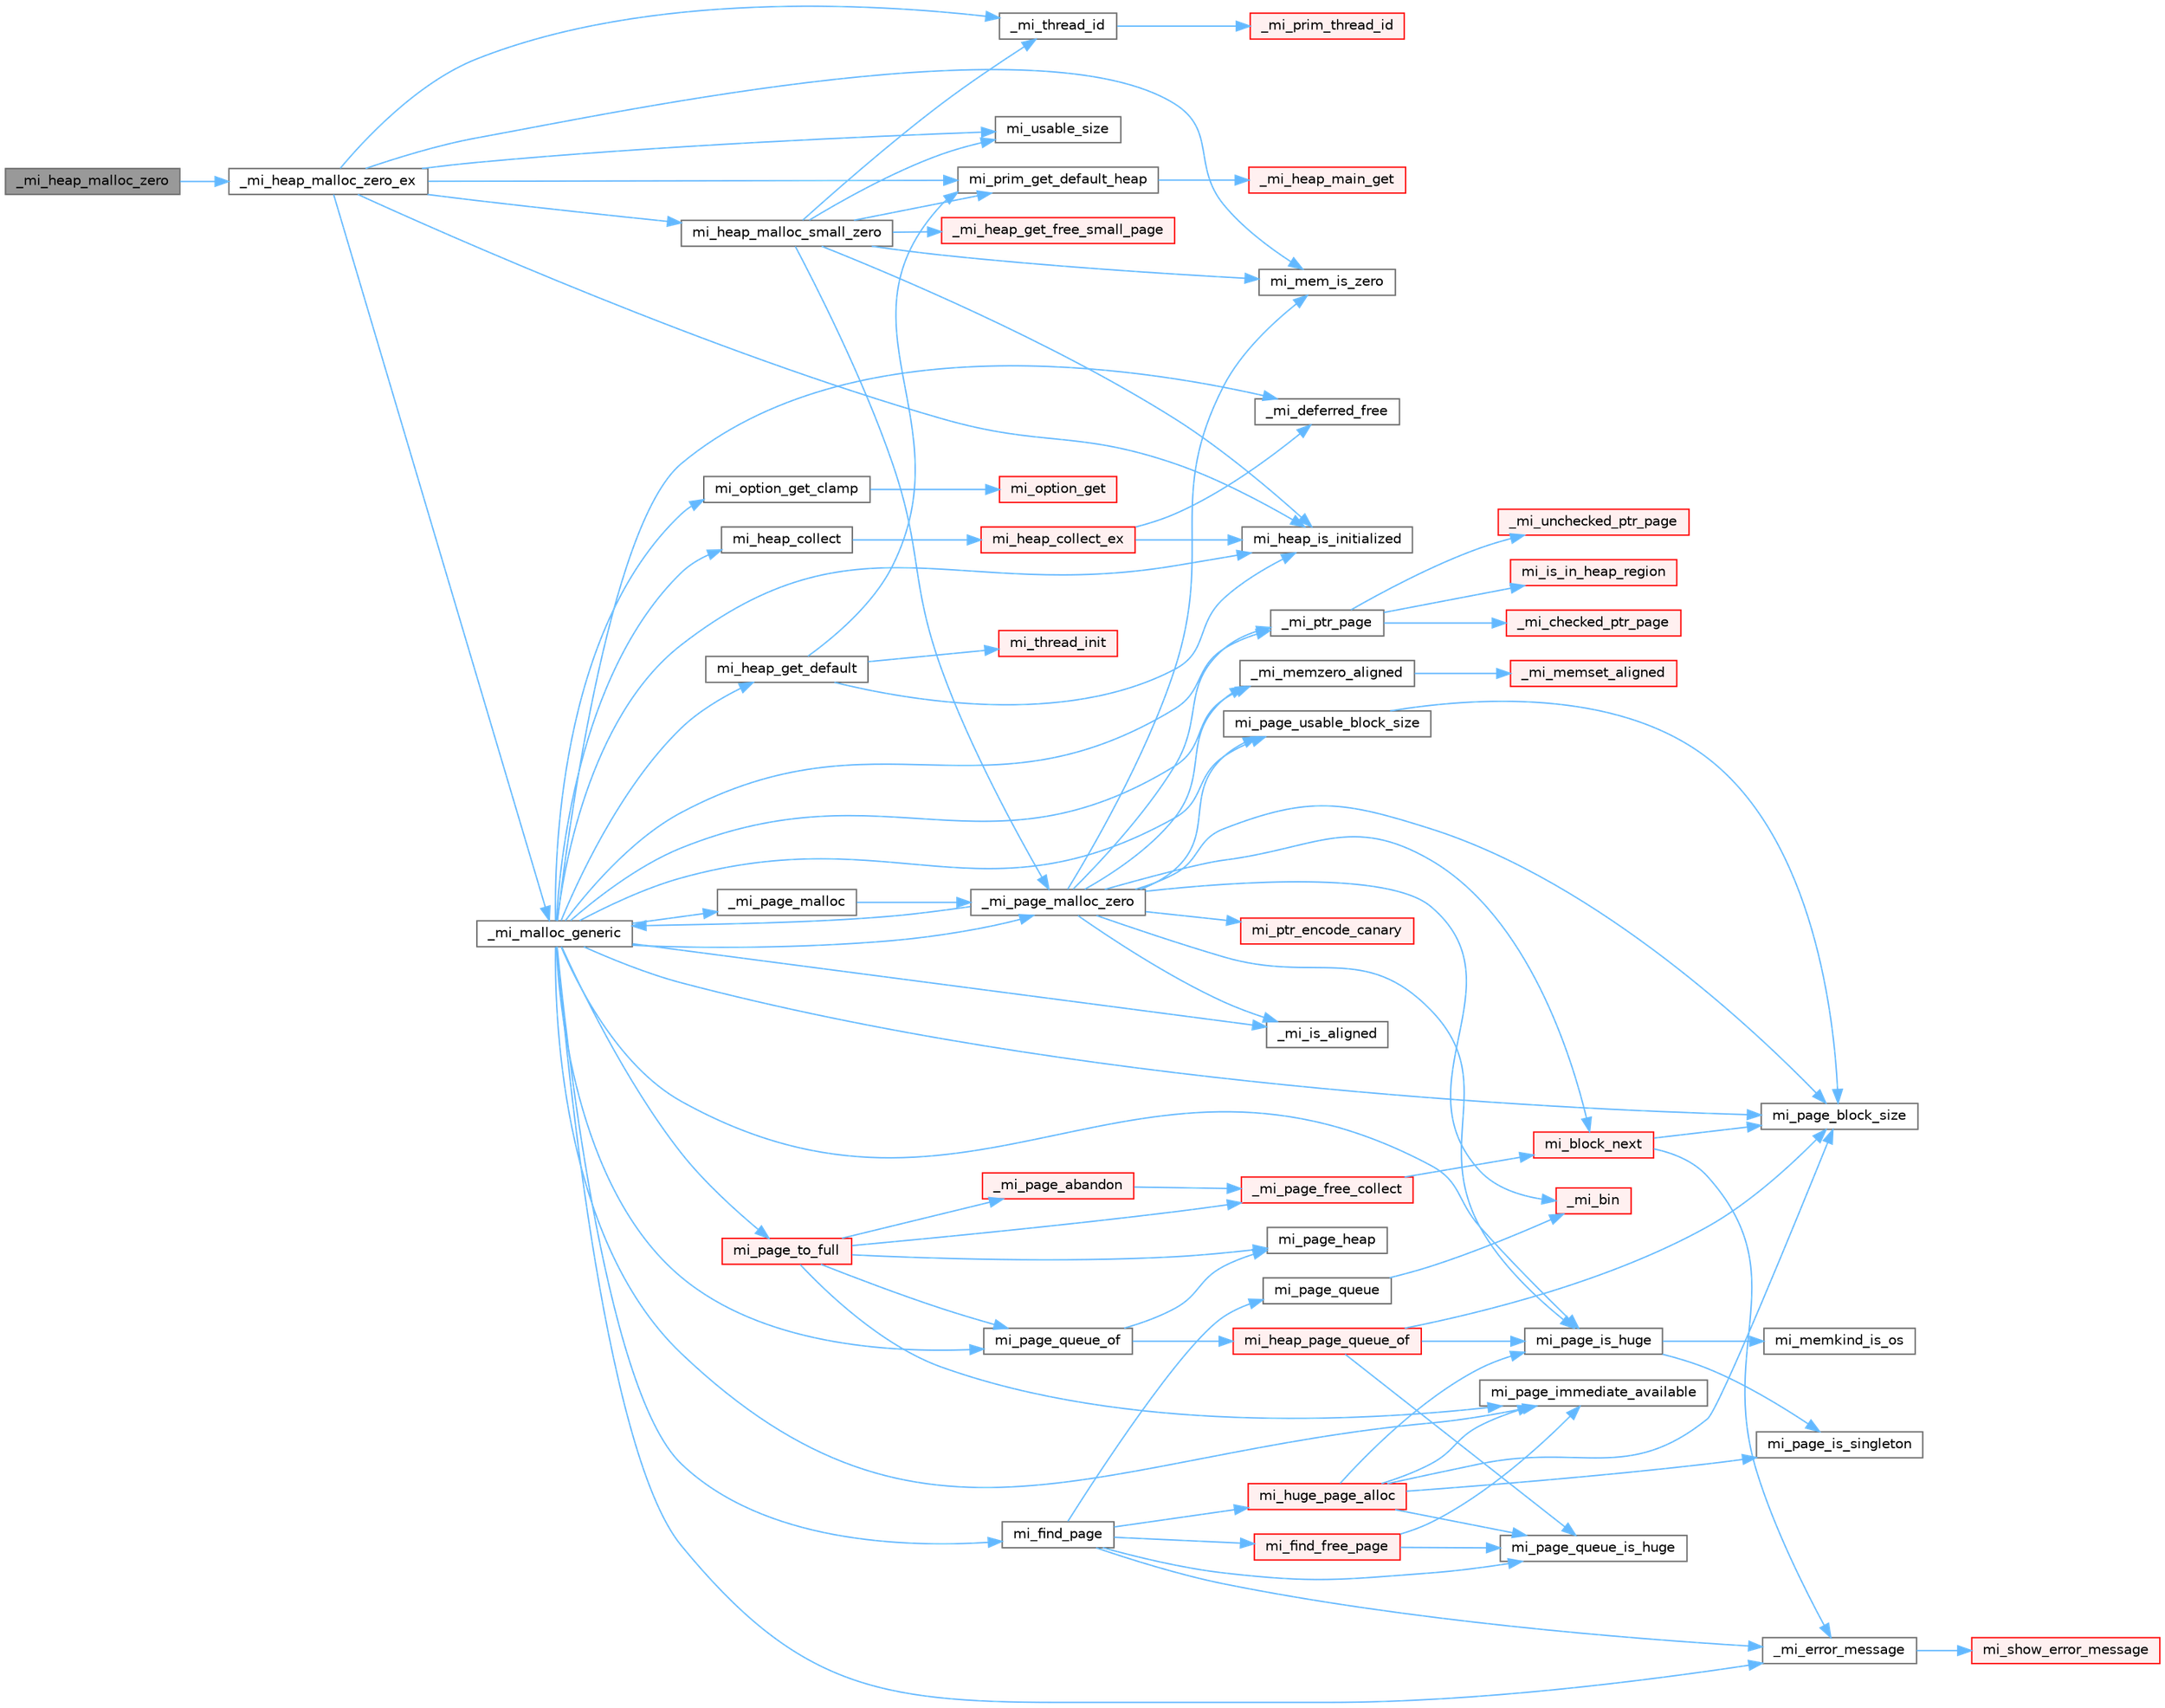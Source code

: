 digraph "_mi_heap_malloc_zero"
{
 // LATEX_PDF_SIZE
  bgcolor="transparent";
  edge [fontname=Helvetica,fontsize=10,labelfontname=Helvetica,labelfontsize=10];
  node [fontname=Helvetica,fontsize=10,shape=box,height=0.2,width=0.4];
  rankdir="LR";
  Node1 [id="Node000001",label="_mi_heap_malloc_zero",height=0.2,width=0.4,color="gray40", fillcolor="grey60", style="filled", fontcolor="black",tooltip=" "];
  Node1 -> Node2 [id="edge90_Node000001_Node000002",color="steelblue1",style="solid",tooltip=" "];
  Node2 [id="Node000002",label="_mi_heap_malloc_zero_ex",height=0.2,width=0.4,color="grey40", fillcolor="white", style="filled",URL="$alloc_8c.html#a834d11c48c89145e6844b786afa5b7f1",tooltip=" "];
  Node2 -> Node3 [id="edge91_Node000002_Node000003",color="steelblue1",style="solid",tooltip=" "];
  Node3 [id="Node000003",label="_mi_malloc_generic",height=0.2,width=0.4,color="grey40", fillcolor="white", style="filled",URL="$page_8c.html#adcb79462f17b2e37218412f941269aa7",tooltip=" "];
  Node3 -> Node4 [id="edge92_Node000003_Node000004",color="steelblue1",style="solid",tooltip=" "];
  Node4 [id="Node000004",label="_mi_deferred_free",height=0.2,width=0.4,color="grey40", fillcolor="white", style="filled",URL="$_e_a_s_t_l_2packages_2mimalloc_2include_2mimalloc_2internal_8h.html#aede81c520000cbb08ad669e096c94d51",tooltip=" "];
  Node3 -> Node5 [id="edge93_Node000003_Node000005",color="steelblue1",style="solid",tooltip=" "];
  Node5 [id="Node000005",label="_mi_error_message",height=0.2,width=0.4,color="grey40", fillcolor="white", style="filled",URL="$options_8c.html#a2bebc073bcaac71658e57bb260c2e426",tooltip=" "];
  Node5 -> Node6 [id="edge94_Node000005_Node000006",color="steelblue1",style="solid",tooltip=" "];
  Node6 [id="Node000006",label="mi_show_error_message",height=0.2,width=0.4,color="red", fillcolor="#FFF0F0", style="filled",URL="$options_8c.html#a025f32c63014753e87fd7a579d2bb8aa",tooltip=" "];
  Node3 -> Node42 [id="edge95_Node000003_Node000042",color="steelblue1",style="solid",tooltip=" "];
  Node42 [id="Node000042",label="_mi_is_aligned",height=0.2,width=0.4,color="grey40", fillcolor="white", style="filled",URL="$_e_a_s_t_l_2packages_2mimalloc_2include_2mimalloc_2internal_8h.html#ad446ae4d82cbdbd78dfbe46fa2330555",tooltip=" "];
  Node3 -> Node43 [id="edge96_Node000003_Node000043",color="steelblue1",style="solid",tooltip=" "];
  Node43 [id="Node000043",label="_mi_memzero_aligned",height=0.2,width=0.4,color="grey40", fillcolor="white", style="filled",URL="$_e_a_s_t_l_2packages_2mimalloc_2include_2mimalloc_2internal_8h.html#aa1d3beee9d492fc175ac2584e50fd8ea",tooltip=" "];
  Node43 -> Node44 [id="edge97_Node000043_Node000044",color="steelblue1",style="solid",tooltip=" "];
  Node44 [id="Node000044",label="_mi_memset_aligned",height=0.2,width=0.4,color="red", fillcolor="#FFF0F0", style="filled",URL="$_e_a_s_t_l_2packages_2mimalloc_2include_2mimalloc_2internal_8h.html#a770dbf90c89e7e7761f2f99c0fc28115",tooltip=" "];
  Node3 -> Node46 [id="edge98_Node000003_Node000046",color="steelblue1",style="solid",tooltip=" "];
  Node46 [id="Node000046",label="_mi_page_malloc",height=0.2,width=0.4,color="grey40", fillcolor="white", style="filled",URL="$alloc_8c.html#a97c32575c2b27f4dc75af2429c45819d",tooltip=" "];
  Node46 -> Node47 [id="edge99_Node000046_Node000047",color="steelblue1",style="solid",tooltip=" "];
  Node47 [id="Node000047",label="_mi_page_malloc_zero",height=0.2,width=0.4,color="grey40", fillcolor="white", style="filled",URL="$alloc_8c.html#afd278f60e743bee5d9df559422f3455b",tooltip=" "];
  Node47 -> Node48 [id="edge100_Node000047_Node000048",color="steelblue1",style="solid",tooltip=" "];
  Node48 [id="Node000048",label="_mi_bin",height=0.2,width=0.4,color="red", fillcolor="#FFF0F0", style="filled",URL="$page-queue_8c.html#a0d92abe27db4a21968468b2fe73473d6",tooltip=" "];
  Node47 -> Node42 [id="edge101_Node000047_Node000042",color="steelblue1",style="solid",tooltip=" "];
  Node47 -> Node3 [id="edge102_Node000047_Node000003",color="steelblue1",style="solid",tooltip=" "];
  Node47 -> Node43 [id="edge103_Node000047_Node000043",color="steelblue1",style="solid",tooltip=" "];
  Node47 -> Node54 [id="edge104_Node000047_Node000054",color="steelblue1",style="solid",tooltip=" "];
  Node54 [id="Node000054",label="_mi_ptr_page",height=0.2,width=0.4,color="grey40", fillcolor="white", style="filled",URL="$_e_a_s_t_l_2packages_2mimalloc_2include_2mimalloc_2internal_8h.html#acd84a462a2045538d19ecc56e6cc29f6",tooltip=" "];
  Node54 -> Node55 [id="edge105_Node000054_Node000055",color="steelblue1",style="solid",tooltip=" "];
  Node55 [id="Node000055",label="_mi_checked_ptr_page",height=0.2,width=0.4,color="red", fillcolor="#FFF0F0", style="filled",URL="$_e_a_s_t_l_2packages_2mimalloc_2include_2mimalloc_2internal_8h.html#aae1cb48b790d504329cb8031a6a716ef",tooltip=" "];
  Node54 -> Node57 [id="edge106_Node000054_Node000057",color="steelblue1",style="solid",tooltip=" "];
  Node57 [id="Node000057",label="_mi_unchecked_ptr_page",height=0.2,width=0.4,color="red", fillcolor="#FFF0F0", style="filled",URL="$_e_a_s_t_l_2packages_2mimalloc_2include_2mimalloc_2internal_8h.html#af17a42b9aa712fc80ff8d725eb2300ec",tooltip=" "];
  Node54 -> Node58 [id="edge107_Node000054_Node000058",color="steelblue1",style="solid",tooltip=" "];
  Node58 [id="Node000058",label="mi_is_in_heap_region",height=0.2,width=0.4,color="red", fillcolor="#FFF0F0", style="filled",URL="$group__extended.html#ga5f071b10d4df1c3658e04e7fd67a94e6",tooltip=" "];
  Node47 -> Node61 [id="edge108_Node000047_Node000061",color="steelblue1",style="solid",tooltip=" "];
  Node61 [id="Node000061",label="mi_block_next",height=0.2,width=0.4,color="red", fillcolor="#FFF0F0", style="filled",URL="$_e_a_s_t_l_2packages_2mimalloc_2include_2mimalloc_2internal_8h.html#aaa5daf3a8b3db89666b6861cbb1e2f96",tooltip=" "];
  Node61 -> Node5 [id="edge109_Node000061_Node000005",color="steelblue1",style="solid",tooltip=" "];
  Node61 -> Node69 [id="edge110_Node000061_Node000069",color="steelblue1",style="solid",tooltip=" "];
  Node69 [id="Node000069",label="mi_page_block_size",height=0.2,width=0.4,color="grey40", fillcolor="white", style="filled",URL="$_e_a_s_t_l_2packages_2mimalloc_2include_2mimalloc_2internal_8h.html#a6134893990c1f09da2b40092ceecc780",tooltip=" "];
  Node47 -> Node71 [id="edge111_Node000047_Node000071",color="steelblue1",style="solid",tooltip=" "];
  Node71 [id="Node000071",label="mi_mem_is_zero",height=0.2,width=0.4,color="grey40", fillcolor="white", style="filled",URL="$_e_a_s_t_l_2packages_2mimalloc_2include_2mimalloc_2internal_8h.html#a8391ae55dd6885bd38593f740fd349a4",tooltip=" "];
  Node47 -> Node69 [id="edge112_Node000047_Node000069",color="steelblue1",style="solid",tooltip=" "];
  Node47 -> Node72 [id="edge113_Node000047_Node000072",color="steelblue1",style="solid",tooltip=" "];
  Node72 [id="Node000072",label="mi_page_is_huge",height=0.2,width=0.4,color="grey40", fillcolor="white", style="filled",URL="$_e_a_s_t_l_2packages_2mimalloc_2include_2mimalloc_2internal_8h.html#aebe1b18846bd3fc16de5b52cd2250bec",tooltip=" "];
  Node72 -> Node73 [id="edge114_Node000072_Node000073",color="steelblue1",style="solid",tooltip=" "];
  Node73 [id="Node000073",label="mi_memkind_is_os",height=0.2,width=0.4,color="grey40", fillcolor="white", style="filled",URL="$types_8h.html#a7b53315c793e6a0934fb369cfb0dc388",tooltip=" "];
  Node72 -> Node74 [id="edge115_Node000072_Node000074",color="steelblue1",style="solid",tooltip=" "];
  Node74 [id="Node000074",label="mi_page_is_singleton",height=0.2,width=0.4,color="grey40", fillcolor="white", style="filled",URL="$_e_a_s_t_l_2packages_2mimalloc_2include_2mimalloc_2internal_8h.html#a1b94ed5207a90334cdecba2006d91038",tooltip=" "];
  Node47 -> Node75 [id="edge116_Node000047_Node000075",color="steelblue1",style="solid",tooltip=" "];
  Node75 [id="Node000075",label="mi_page_usable_block_size",height=0.2,width=0.4,color="grey40", fillcolor="white", style="filled",URL="$_e_a_s_t_l_2packages_2mimalloc_2include_2mimalloc_2internal_8h.html#a432abca03d059a7d40d8d39617afc8f7",tooltip=" "];
  Node75 -> Node69 [id="edge117_Node000075_Node000069",color="steelblue1",style="solid",tooltip=" "];
  Node47 -> Node76 [id="edge118_Node000047_Node000076",color="steelblue1",style="solid",tooltip=" "];
  Node76 [id="Node000076",label="mi_ptr_encode_canary",height=0.2,width=0.4,color="red", fillcolor="#FFF0F0", style="filled",URL="$_e_a_s_t_l_2packages_2mimalloc_2include_2mimalloc_2internal_8h.html#afc7cd0f28b20eddef19b40acd724a1cf",tooltip=" "];
  Node3 -> Node47 [id="edge119_Node000003_Node000047",color="steelblue1",style="solid",tooltip=" "];
  Node3 -> Node54 [id="edge120_Node000003_Node000054",color="steelblue1",style="solid",tooltip=" "];
  Node3 -> Node79 [id="edge121_Node000003_Node000079",color="steelblue1",style="solid",tooltip=" "];
  Node79 [id="Node000079",label="mi_find_page",height=0.2,width=0.4,color="grey40", fillcolor="white", style="filled",URL="$page_8c.html#aeaa06e36da1cb82dbf0f99e7742ecff8",tooltip=" "];
  Node79 -> Node5 [id="edge122_Node000079_Node000005",color="steelblue1",style="solid",tooltip=" "];
  Node79 -> Node80 [id="edge123_Node000079_Node000080",color="steelblue1",style="solid",tooltip=" "];
  Node80 [id="Node000080",label="mi_find_free_page",height=0.2,width=0.4,color="red", fillcolor="#FFF0F0", style="filled",URL="$page_8c.html#acb83ee20964fa6632dd3be64b35a25bb",tooltip=" "];
  Node80 -> Node106 [id="edge124_Node000080_Node000106",color="steelblue1",style="solid",tooltip=" "];
  Node106 [id="Node000106",label="mi_page_immediate_available",height=0.2,width=0.4,color="grey40", fillcolor="white", style="filled",URL="$_e_a_s_t_l_2packages_2mimalloc_2include_2mimalloc_2internal_8h.html#a87596f606325115ec4f43046dfd3d64a",tooltip=" "];
  Node80 -> Node268 [id="edge125_Node000080_Node000268",color="steelblue1",style="solid",tooltip=" "];
  Node268 [id="Node000268",label="mi_page_queue_is_huge",height=0.2,width=0.4,color="grey40", fillcolor="white", style="filled",URL="$page-queue_8c.html#a06408445b78873dce28c5c6e29be9153",tooltip=" "];
  Node79 -> Node389 [id="edge126_Node000079_Node000389",color="steelblue1",style="solid",tooltip=" "];
  Node389 [id="Node000389",label="mi_huge_page_alloc",height=0.2,width=0.4,color="red", fillcolor="#FFF0F0", style="filled",URL="$page_8c.html#a3d592e833ced8aeb15b5cec83f0b1374",tooltip=" "];
  Node389 -> Node69 [id="edge127_Node000389_Node000069",color="steelblue1",style="solid",tooltip=" "];
  Node389 -> Node106 [id="edge128_Node000389_Node000106",color="steelblue1",style="solid",tooltip=" "];
  Node389 -> Node72 [id="edge129_Node000389_Node000072",color="steelblue1",style="solid",tooltip=" "];
  Node389 -> Node74 [id="edge130_Node000389_Node000074",color="steelblue1",style="solid",tooltip=" "];
  Node389 -> Node268 [id="edge131_Node000389_Node000268",color="steelblue1",style="solid",tooltip=" "];
  Node79 -> Node390 [id="edge132_Node000079_Node000390",color="steelblue1",style="solid",tooltip=" "];
  Node390 [id="Node000390",label="mi_page_queue",height=0.2,width=0.4,color="grey40", fillcolor="white", style="filled",URL="$_e_a_s_t_l_2packages_2mimalloc_2include_2mimalloc_2internal_8h.html#a3c9ff51031747112ac3891260143a552",tooltip=" "];
  Node390 -> Node48 [id="edge133_Node000390_Node000048",color="steelblue1",style="solid",tooltip=" "];
  Node79 -> Node268 [id="edge134_Node000079_Node000268",color="steelblue1",style="solid",tooltip=" "];
  Node3 -> Node391 [id="edge135_Node000003_Node000391",color="steelblue1",style="solid",tooltip=" "];
  Node391 [id="Node000391",label="mi_heap_collect",height=0.2,width=0.4,color="grey40", fillcolor="white", style="filled",URL="$group__heap.html#ga7922f7495cde30b1984d0e6072419298",tooltip="Release outstanding resources in a specific heap."];
  Node391 -> Node392 [id="edge136_Node000391_Node000392",color="steelblue1",style="solid",tooltip=" "];
  Node392 [id="Node000392",label="mi_heap_collect_ex",height=0.2,width=0.4,color="red", fillcolor="#FFF0F0", style="filled",URL="$heap_8c.html#a13231466662ebaf79b77c254d4c7f389",tooltip=" "];
  Node392 -> Node4 [id="edge137_Node000392_Node000004",color="steelblue1",style="solid",tooltip=" "];
  Node392 -> Node393 [id="edge138_Node000392_Node000393",color="steelblue1",style="solid",tooltip=" "];
  Node393 [id="Node000393",label="mi_heap_is_initialized",height=0.2,width=0.4,color="grey40", fillcolor="white", style="filled",URL="$_e_a_s_t_l_2packages_2mimalloc_2include_2mimalloc_2internal_8h.html#a320c7d8a15c57974d3b105558a2a55e6",tooltip=" "];
  Node3 -> Node403 [id="edge139_Node000003_Node000403",color="steelblue1",style="solid",tooltip=" "];
  Node403 [id="Node000403",label="mi_heap_get_default",height=0.2,width=0.4,color="grey40", fillcolor="white", style="filled",URL="$group__heap.html#ga14c667a6e2c5d28762d8cb7d4e057909",tooltip=" "];
  Node403 -> Node393 [id="edge140_Node000403_Node000393",color="steelblue1",style="solid",tooltip=" "];
  Node403 -> Node306 [id="edge141_Node000403_Node000306",color="steelblue1",style="solid",tooltip=" "];
  Node306 [id="Node000306",label="mi_prim_get_default_heap",height=0.2,width=0.4,color="grey40", fillcolor="white", style="filled",URL="$prim_8h.html#a986e62564728229db3ccecbd6e97fd98",tooltip=" "];
  Node306 -> Node307 [id="edge142_Node000306_Node000307",color="steelblue1",style="solid",tooltip=" "];
  Node307 [id="Node000307",label="_mi_heap_main_get",height=0.2,width=0.4,color="red", fillcolor="#FFF0F0", style="filled",URL="$_e_a_s_t_l_2packages_2mimalloc_2src_2init_8c.html#a1feeb4148fb048caf23361152895a55c",tooltip=" "];
  Node403 -> Node404 [id="edge143_Node000403_Node000404",color="steelblue1",style="solid",tooltip=" "];
  Node404 [id="Node000404",label="mi_thread_init",height=0.2,width=0.4,color="red", fillcolor="#FFF0F0", style="filled",URL="$group__extended.html#gaf8e73efc2cbca9ebfdfb166983a04c17",tooltip=" "];
  Node3 -> Node393 [id="edge144_Node000003_Node000393",color="steelblue1",style="solid",tooltip=" "];
  Node3 -> Node244 [id="edge145_Node000003_Node000244",color="steelblue1",style="solid",tooltip=" "];
  Node244 [id="Node000244",label="mi_option_get_clamp",height=0.2,width=0.4,color="grey40", fillcolor="white", style="filled",URL="$group__options.html#ga96ad9c406338bd314cfe878cfc9bf723",tooltip=" "];
  Node244 -> Node8 [id="edge146_Node000244_Node000008",color="steelblue1",style="solid",tooltip=" "];
  Node8 [id="Node000008",label="mi_option_get",height=0.2,width=0.4,color="red", fillcolor="#FFF0F0", style="filled",URL="$group__options.html#ga7e8af195cc81d3fa64ccf2662caa565a",tooltip=" "];
  Node3 -> Node69 [id="edge147_Node000003_Node000069",color="steelblue1",style="solid",tooltip=" "];
  Node3 -> Node106 [id="edge148_Node000003_Node000106",color="steelblue1",style="solid",tooltip=" "];
  Node3 -> Node72 [id="edge149_Node000003_Node000072",color="steelblue1",style="solid",tooltip=" "];
  Node3 -> Node265 [id="edge150_Node000003_Node000265",color="steelblue1",style="solid",tooltip=" "];
  Node265 [id="Node000265",label="mi_page_queue_of",height=0.2,width=0.4,color="grey40", fillcolor="white", style="filled",URL="$page-queue_8c.html#a59942bb22e34833289b85a5c70d81f97",tooltip=" "];
  Node265 -> Node266 [id="edge151_Node000265_Node000266",color="steelblue1",style="solid",tooltip=" "];
  Node266 [id="Node000266",label="mi_heap_page_queue_of",height=0.2,width=0.4,color="red", fillcolor="#FFF0F0", style="filled",URL="$page-queue_8c.html#aa50524f852ac833fcf366b583c9ebfaa",tooltip=" "];
  Node266 -> Node69 [id="edge152_Node000266_Node000069",color="steelblue1",style="solid",tooltip=" "];
  Node266 -> Node72 [id="edge153_Node000266_Node000072",color="steelblue1",style="solid",tooltip=" "];
  Node266 -> Node268 [id="edge154_Node000266_Node000268",color="steelblue1",style="solid",tooltip=" "];
  Node265 -> Node269 [id="edge155_Node000265_Node000269",color="steelblue1",style="solid",tooltip=" "];
  Node269 [id="Node000269",label="mi_page_heap",height=0.2,width=0.4,color="grey40", fillcolor="white", style="filled",URL="$_e_a_s_t_l_2packages_2mimalloc_2include_2mimalloc_2internal_8h.html#a35ba87308ac94f73791017e50d3ab4c7",tooltip=" "];
  Node3 -> Node383 [id="edge156_Node000003_Node000383",color="steelblue1",style="solid",tooltip=" "];
  Node383 [id="Node000383",label="mi_page_to_full",height=0.2,width=0.4,color="red", fillcolor="#FFF0F0", style="filled",URL="$page_8c.html#afb25978212749e522404ee1f2dd1a6d4",tooltip=" "];
  Node383 -> Node384 [id="edge157_Node000383_Node000384",color="steelblue1",style="solid",tooltip=" "];
  Node384 [id="Node000384",label="_mi_page_abandon",height=0.2,width=0.4,color="red", fillcolor="#FFF0F0", style="filled",URL="$page_8c.html#a5659ebbee47f26d3a49e03e0c5f2da79",tooltip=" "];
  Node384 -> Node276 [id="edge158_Node000384_Node000276",color="steelblue1",style="solid",tooltip=" "];
  Node276 [id="Node000276",label="_mi_page_free_collect",height=0.2,width=0.4,color="red", fillcolor="#FFF0F0", style="filled",URL="$page_8c.html#ae2b78e1e45e4ac3db8102e9d333d2972",tooltip=" "];
  Node276 -> Node61 [id="edge159_Node000276_Node000061",color="steelblue1",style="solid",tooltip=" "];
  Node383 -> Node276 [id="edge160_Node000383_Node000276",color="steelblue1",style="solid",tooltip=" "];
  Node383 -> Node269 [id="edge161_Node000383_Node000269",color="steelblue1",style="solid",tooltip=" "];
  Node383 -> Node106 [id="edge162_Node000383_Node000106",color="steelblue1",style="solid",tooltip=" "];
  Node383 -> Node265 [id="edge163_Node000383_Node000265",color="steelblue1",style="solid",tooltip=" "];
  Node3 -> Node75 [id="edge164_Node000003_Node000075",color="steelblue1",style="solid",tooltip=" "];
  Node2 -> Node23 [id="edge165_Node000002_Node000023",color="steelblue1",style="solid",tooltip=" "];
  Node23 [id="Node000023",label="_mi_thread_id",height=0.2,width=0.4,color="grey40", fillcolor="white", style="filled",URL="$_e_a_s_t_l_2packages_2mimalloc_2src_2init_8c.html#a43068a36d7dea6ccf1e3558a27e22993",tooltip=" "];
  Node23 -> Node24 [id="edge166_Node000023_Node000024",color="steelblue1",style="solid",tooltip=" "];
  Node24 [id="Node000024",label="_mi_prim_thread_id",height=0.2,width=0.4,color="red", fillcolor="#FFF0F0", style="filled",URL="$prim_8h.html#a3875c92cbb791d0a7c69bc1fd2df6804",tooltip=" "];
  Node2 -> Node393 [id="edge167_Node000002_Node000393",color="steelblue1",style="solid",tooltip=" "];
  Node2 -> Node450 [id="edge168_Node000002_Node000450",color="steelblue1",style="solid",tooltip=" "];
  Node450 [id="Node000450",label="mi_heap_malloc_small_zero",height=0.2,width=0.4,color="grey40", fillcolor="white", style="filled",URL="$alloc_8c.html#aab0e350e54f352e66a6e8e161ac1cfbb",tooltip=" "];
  Node450 -> Node451 [id="edge169_Node000450_Node000451",color="steelblue1",style="solid",tooltip=" "];
  Node451 [id="Node000451",label="_mi_heap_get_free_small_page",height=0.2,width=0.4,color="red", fillcolor="#FFF0F0", style="filled",URL="$_e_a_s_t_l_2packages_2mimalloc_2include_2mimalloc_2internal_8h.html#a5ab9d8fb17d6213eb9789008e8d69ac1",tooltip=" "];
  Node450 -> Node47 [id="edge170_Node000450_Node000047",color="steelblue1",style="solid",tooltip=" "];
  Node450 -> Node23 [id="edge171_Node000450_Node000023",color="steelblue1",style="solid",tooltip=" "];
  Node450 -> Node393 [id="edge172_Node000450_Node000393",color="steelblue1",style="solid",tooltip=" "];
  Node450 -> Node71 [id="edge173_Node000450_Node000071",color="steelblue1",style="solid",tooltip=" "];
  Node450 -> Node306 [id="edge174_Node000450_Node000306",color="steelblue1",style="solid",tooltip=" "];
  Node450 -> Node452 [id="edge175_Node000450_Node000452",color="steelblue1",style="solid",tooltip=" "];
  Node452 [id="Node000452",label="mi_usable_size",height=0.2,width=0.4,color="grey40", fillcolor="white", style="filled",URL="$group__extended.html#ga089c859d9eddc5f9b4bd946cd53cebee",tooltip=" "];
  Node2 -> Node71 [id="edge176_Node000002_Node000071",color="steelblue1",style="solid",tooltip=" "];
  Node2 -> Node306 [id="edge177_Node000002_Node000306",color="steelblue1",style="solid",tooltip=" "];
  Node2 -> Node452 [id="edge178_Node000002_Node000452",color="steelblue1",style="solid",tooltip=" "];
}
